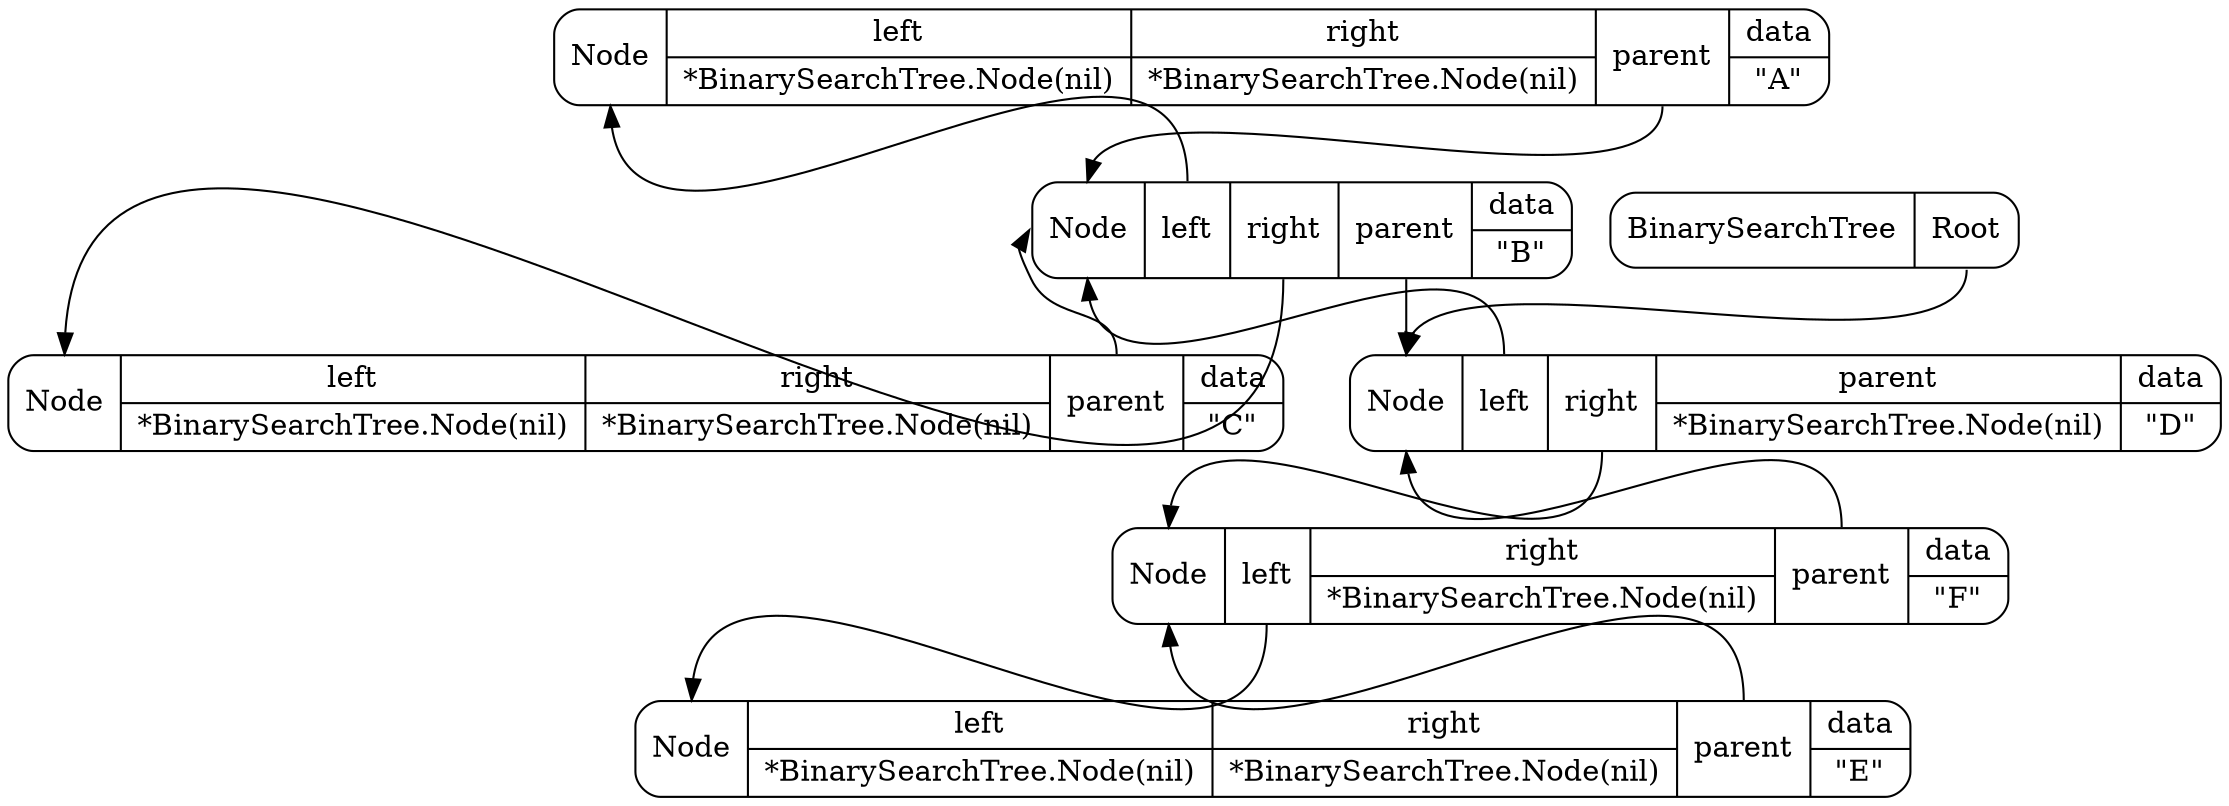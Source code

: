 digraph structs {
  node [shape=Mrecord];
  4 [label="<name> Node |{<f0> left | *BinarySearchTree.Node(nil)} |{<f1> right | *BinarySearchTree.Node(nil)} |<f2> parent|{<f3> data | \"A\"}  "];
  4:f2 -> 3:name;
  5 [label="<name> Node |{<f0> left | *BinarySearchTree.Node(nil)} |{<f1> right | *BinarySearchTree.Node(nil)} |<f2> parent|{<f3> data | \"C\"}  "];
  5:f2 -> 3:name;
  3 [label="<name> Node |<f0> left|<f1> right|<f2> parent|{<f3> data | \"B\"}  "];
  3:f0 -> 4:name;
  3:f1 -> 5:name;
  3:f2 -> 2:name;
  7 [label="<name> Node |{<f0> left | *BinarySearchTree.Node(nil)} |{<f1> right | *BinarySearchTree.Node(nil)} |<f2> parent|{<f3> data | \"E\"}  "];
  7:f2 -> 6:name;
  6 [label="<name> Node |<f0> left|{<f1> right | *BinarySearchTree.Node(nil)} |<f2> parent|{<f3> data | \"F\"}  "];
  6:f0 -> 7:name;
  6:f2 -> 2:name;
  2 [label="<name> Node |<f0> left|<f1> right|{<f2> parent | *BinarySearchTree.Node(nil)} |{<f3> data | \"D\"}  "];
  2:f0 -> 3:name;
  2:f1 -> 6:name;
  1 [label="<name> BinarySearchTree |<f0> Root "];
  1:f0 -> 2:name;
}
